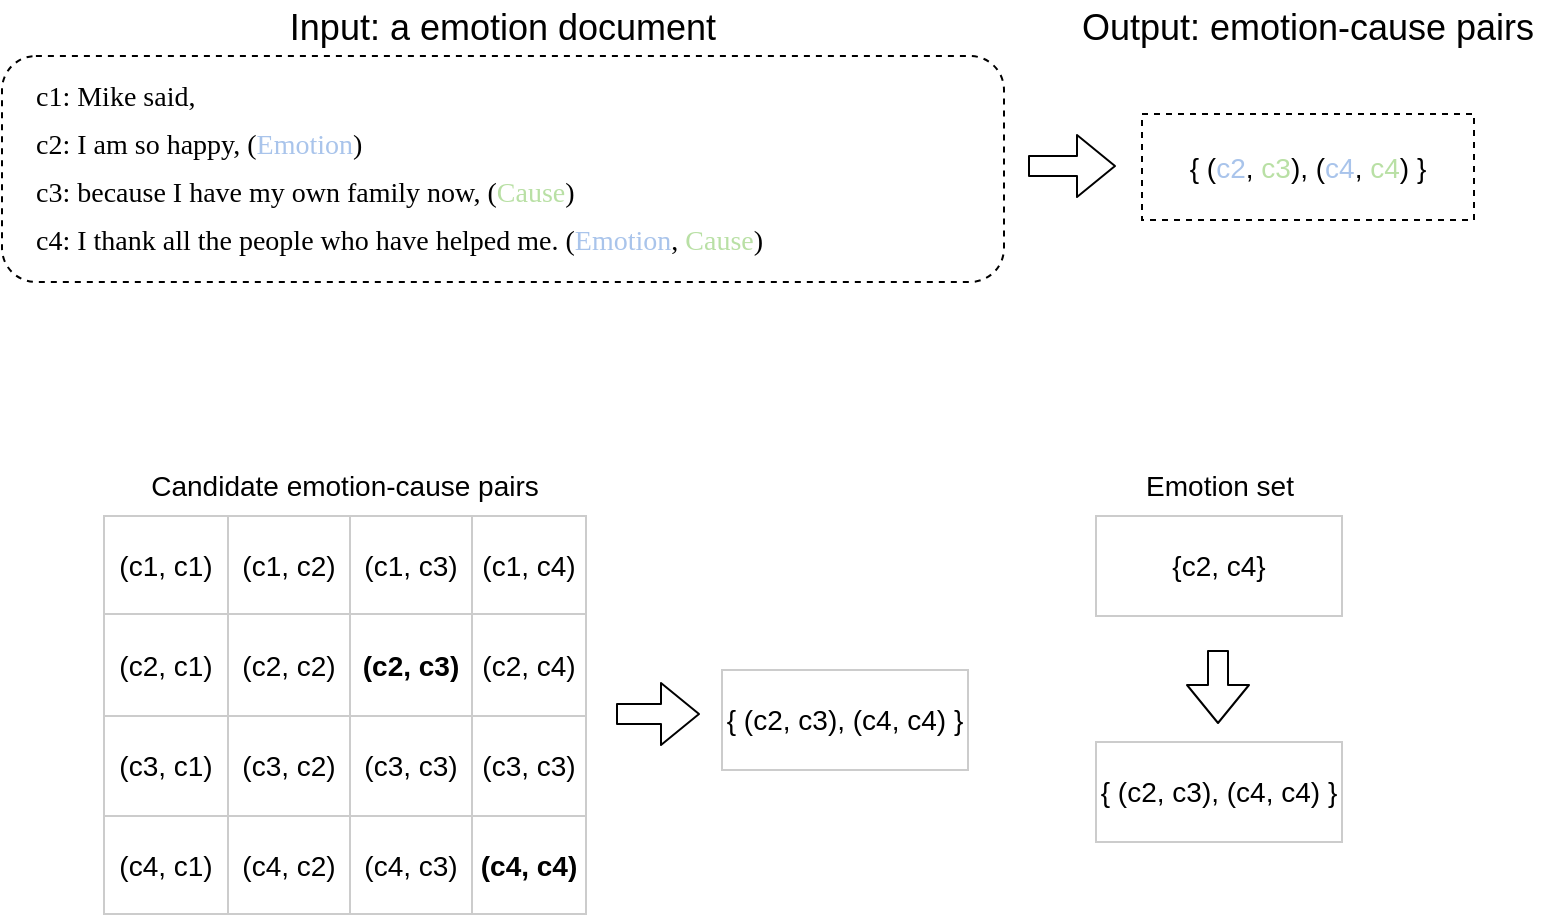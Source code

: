 <mxfile version="14.8.6" type="github">
  <diagram id="4_BCtRtNaMnRbEcq8JJH" name="Page-1">
    <mxGraphModel dx="748" dy="408" grid="0" gridSize="10" guides="1" tooltips="1" connect="1" arrows="1" fold="1" page="1" pageScale="1" pageWidth="827" pageHeight="1169" background="none" math="0" shadow="0">
      <root>
        <mxCell id="0" />
        <mxCell id="1" parent="0" />
        <mxCell id="9JfLr56fLFELNTdt5D4B-2" value="" style="rounded=1;whiteSpace=wrap;html=1;dashed=1;strokeWidth=1;perimeterSpacing=1;" parent="1" vertex="1">
          <mxGeometry x="33" y="86" width="501" height="113" as="geometry" />
        </mxCell>
        <mxCell id="9JfLr56fLFELNTdt5D4B-1" value="&lt;p&gt;&lt;font face=&quot;Verdana&quot; style=&quot;line-height: 200%&quot;&gt;&lt;font style=&quot;font-size: 14px&quot;&gt;&lt;font&gt;c1: Mike said,&lt;br&gt;&lt;/font&gt;&lt;font&gt;c2: I am so happy, (&lt;font color=&quot;#a9c4eb&quot;&gt;Emotion&lt;/font&gt;)&lt;br&gt;&lt;/font&gt;&lt;font&gt;c3: because I have my own family now, (&lt;font color=&quot;#b9e0a5&quot;&gt;Cause&lt;/font&gt;)&lt;br&gt;&lt;/font&gt;&lt;font&gt;c4: I thank all the people who have helped me. (&lt;font color=&quot;#a9c4eb&quot;&gt;Emotion&lt;/font&gt;,&lt;font color=&quot;#ea6b66&quot;&gt; &lt;/font&gt;&lt;font color=&quot;#b9e0a5&quot;&gt;Cause&lt;/font&gt;)&lt;/font&gt;&lt;/font&gt;&lt;br&gt;&lt;/font&gt;&lt;/p&gt;" style="text;html=1;strokeColor=none;fillColor=none;align=left;verticalAlign=middle;whiteSpace=wrap;rounded=0;strokeWidth=9;perimeterSpacing=1;" parent="1" vertex="1">
          <mxGeometry x="48" y="89" width="488" height="105" as="geometry" />
        </mxCell>
        <mxCell id="9JfLr56fLFELNTdt5D4B-5" value="&lt;font style=&quot;font-size: 18px&quot;&gt;Input: a emotion document&lt;/font&gt;" style="text;html=1;strokeColor=none;fillColor=none;align=center;verticalAlign=middle;whiteSpace=wrap;rounded=0;dashed=1;" parent="1" vertex="1">
          <mxGeometry x="162" y="58" width="243" height="28" as="geometry" />
        </mxCell>
        <mxCell id="9JfLr56fLFELNTdt5D4B-7" value="&lt;font style=&quot;font-size: 18px&quot;&gt;Output: emotion-cause pairs&lt;/font&gt;" style="text;html=1;strokeColor=none;fillColor=none;align=center;verticalAlign=middle;whiteSpace=wrap;rounded=0;dashed=1;" parent="1" vertex="1">
          <mxGeometry x="567" y="58" width="238" height="28" as="geometry" />
        </mxCell>
        <mxCell id="9JfLr56fLFELNTdt5D4B-13" value="&lt;font style=&quot;font-size: 14px&quot;&gt;{ (&lt;font color=&quot;#a9c4eb&quot;&gt;c2&lt;/font&gt;, &lt;font color=&quot;#b9e0a5&quot;&gt;c3&lt;/font&gt;), (&lt;font color=&quot;#a9c4eb&quot;&gt;c4&lt;/font&gt;, &lt;font color=&quot;#b9e0a5&quot;&gt;c4&lt;/font&gt;) }&lt;/font&gt;" style="rounded=0;whiteSpace=wrap;html=1;dashed=1;strokeWidth=1;" parent="1" vertex="1">
          <mxGeometry x="603" y="115" width="166" height="53" as="geometry" />
        </mxCell>
        <mxCell id="9JfLr56fLFELNTdt5D4B-15" value="" style="endArrow=classic;html=1;shape=flexArrow;" parent="1" edge="1">
          <mxGeometry width="50" height="50" relative="1" as="geometry">
            <mxPoint x="546" y="141" as="sourcePoint" />
            <mxPoint x="590" y="141" as="targetPoint" />
          </mxGeometry>
        </mxCell>
        <mxCell id="tjy2EWPSMk6jfCMkUfoy-2" value="" style="shape=table;startSize=0;container=1;collapsible=0;childLayout=tableLayout;strokeColor=#CCCCCC;" vertex="1" parent="1">
          <mxGeometry x="84" y="316" width="241" height="199" as="geometry" />
        </mxCell>
        <mxCell id="tjy2EWPSMk6jfCMkUfoy-3" value="" style="shape=partialRectangle;collapsible=0;dropTarget=0;pointerEvents=0;fillColor=none;top=0;left=0;bottom=0;right=0;points=[[0,0.5],[1,0.5]];portConstraint=eastwest;" vertex="1" parent="tjy2EWPSMk6jfCMkUfoy-2">
          <mxGeometry width="241" height="49" as="geometry" />
        </mxCell>
        <mxCell id="tjy2EWPSMk6jfCMkUfoy-4" value="&lt;font style=&quot;font-size: 14px&quot;&gt;(c1, c1)&lt;/font&gt;" style="shape=partialRectangle;html=1;whiteSpace=wrap;connectable=0;overflow=hidden;fillColor=none;top=0;left=0;bottom=0;right=0;" vertex="1" parent="tjy2EWPSMk6jfCMkUfoy-3">
          <mxGeometry width="62" height="49" as="geometry" />
        </mxCell>
        <mxCell id="tjy2EWPSMk6jfCMkUfoy-5" value="&lt;font style=&quot;font-size: 14px&quot;&gt;(c1, c2)&lt;/font&gt;" style="shape=partialRectangle;html=1;whiteSpace=wrap;connectable=0;overflow=hidden;fillColor=none;top=0;left=0;bottom=0;right=0;" vertex="1" parent="tjy2EWPSMk6jfCMkUfoy-3">
          <mxGeometry x="62" width="61" height="49" as="geometry" />
        </mxCell>
        <mxCell id="tjy2EWPSMk6jfCMkUfoy-6" value="&lt;span&gt;&lt;font style=&quot;font-size: 14px&quot;&gt;(c1, c3)&lt;/font&gt;&lt;/span&gt;" style="shape=partialRectangle;html=1;whiteSpace=wrap;connectable=0;overflow=hidden;fillColor=none;top=0;left=0;bottom=0;right=0;" vertex="1" parent="tjy2EWPSMk6jfCMkUfoy-3">
          <mxGeometry x="123" width="61" height="49" as="geometry" />
        </mxCell>
        <mxCell id="tjy2EWPSMk6jfCMkUfoy-7" value="&lt;span&gt;&lt;font style=&quot;font-size: 14px&quot;&gt;(c1, c4)&lt;/font&gt;&lt;/span&gt;" style="shape=partialRectangle;html=1;whiteSpace=wrap;connectable=0;overflow=hidden;fillColor=none;top=0;left=0;bottom=0;right=0;" vertex="1" parent="tjy2EWPSMk6jfCMkUfoy-3">
          <mxGeometry x="184" width="57" height="49" as="geometry" />
        </mxCell>
        <mxCell id="tjy2EWPSMk6jfCMkUfoy-8" value="" style="shape=partialRectangle;collapsible=0;dropTarget=0;pointerEvents=0;fillColor=none;top=0;left=0;bottom=0;right=0;points=[[0,0.5],[1,0.5]];portConstraint=eastwest;" vertex="1" parent="tjy2EWPSMk6jfCMkUfoy-2">
          <mxGeometry y="49" width="241" height="51" as="geometry" />
        </mxCell>
        <mxCell id="tjy2EWPSMk6jfCMkUfoy-9" value="&lt;font style=&quot;font-size: 14px&quot;&gt;(c2, c1)&lt;/font&gt;" style="shape=partialRectangle;html=1;whiteSpace=wrap;connectable=0;overflow=hidden;fillColor=none;top=0;left=0;bottom=0;right=0;" vertex="1" parent="tjy2EWPSMk6jfCMkUfoy-8">
          <mxGeometry width="62" height="51" as="geometry" />
        </mxCell>
        <mxCell id="tjy2EWPSMk6jfCMkUfoy-10" value="&lt;span style=&quot;font-size: 14px&quot;&gt;(c2, c2)&lt;/span&gt;" style="shape=partialRectangle;html=1;whiteSpace=wrap;connectable=0;overflow=hidden;fillColor=none;top=0;left=0;bottom=0;right=0;" vertex="1" parent="tjy2EWPSMk6jfCMkUfoy-8">
          <mxGeometry x="62" width="61" height="51" as="geometry" />
        </mxCell>
        <mxCell id="tjy2EWPSMk6jfCMkUfoy-11" value="&lt;span style=&quot;font-size: 14px&quot;&gt;&lt;b&gt;(c2, c3)&lt;/b&gt;&lt;/span&gt;" style="shape=partialRectangle;html=1;whiteSpace=wrap;connectable=0;overflow=hidden;fillColor=none;top=0;left=0;bottom=0;right=0;" vertex="1" parent="tjy2EWPSMk6jfCMkUfoy-8">
          <mxGeometry x="123" width="61" height="51" as="geometry" />
        </mxCell>
        <mxCell id="tjy2EWPSMk6jfCMkUfoy-12" value="&lt;span style=&quot;font-size: 14px&quot;&gt;(c2, c4)&lt;/span&gt;" style="shape=partialRectangle;html=1;whiteSpace=wrap;connectable=0;overflow=hidden;fillColor=none;top=0;left=0;bottom=0;right=0;" vertex="1" parent="tjy2EWPSMk6jfCMkUfoy-8">
          <mxGeometry x="184" width="57" height="51" as="geometry" />
        </mxCell>
        <mxCell id="tjy2EWPSMk6jfCMkUfoy-13" value="" style="shape=partialRectangle;collapsible=0;dropTarget=0;pointerEvents=0;fillColor=none;top=0;left=0;bottom=0;right=0;points=[[0,0.5],[1,0.5]];portConstraint=eastwest;" vertex="1" parent="tjy2EWPSMk6jfCMkUfoy-2">
          <mxGeometry y="100" width="241" height="50" as="geometry" />
        </mxCell>
        <mxCell id="tjy2EWPSMk6jfCMkUfoy-14" value="&lt;span style=&quot;font-size: 14px&quot;&gt;(c3, c1)&lt;/span&gt;" style="shape=partialRectangle;html=1;whiteSpace=wrap;connectable=0;overflow=hidden;fillColor=none;top=0;left=0;bottom=0;right=0;" vertex="1" parent="tjy2EWPSMk6jfCMkUfoy-13">
          <mxGeometry width="62" height="50" as="geometry" />
        </mxCell>
        <mxCell id="tjy2EWPSMk6jfCMkUfoy-15" value="&lt;span style=&quot;font-size: 14px&quot;&gt;(c3, c2)&lt;/span&gt;" style="shape=partialRectangle;html=1;whiteSpace=wrap;connectable=0;overflow=hidden;fillColor=none;top=0;left=0;bottom=0;right=0;" vertex="1" parent="tjy2EWPSMk6jfCMkUfoy-13">
          <mxGeometry x="62" width="61" height="50" as="geometry" />
        </mxCell>
        <mxCell id="tjy2EWPSMk6jfCMkUfoy-16" value="&lt;span style=&quot;font-size: 14px&quot;&gt;(c3, c3)&lt;/span&gt;" style="shape=partialRectangle;html=1;whiteSpace=wrap;connectable=0;overflow=hidden;fillColor=none;top=0;left=0;bottom=0;right=0;" vertex="1" parent="tjy2EWPSMk6jfCMkUfoy-13">
          <mxGeometry x="123" width="61" height="50" as="geometry" />
        </mxCell>
        <mxCell id="tjy2EWPSMk6jfCMkUfoy-17" value="&lt;span style=&quot;font-size: 14px&quot;&gt;(c3, c3)&lt;/span&gt;" style="shape=partialRectangle;html=1;whiteSpace=wrap;connectable=0;overflow=hidden;fillColor=none;top=0;left=0;bottom=0;right=0;" vertex="1" parent="tjy2EWPSMk6jfCMkUfoy-13">
          <mxGeometry x="184" width="57" height="50" as="geometry" />
        </mxCell>
        <mxCell id="tjy2EWPSMk6jfCMkUfoy-18" value="" style="shape=partialRectangle;collapsible=0;dropTarget=0;pointerEvents=0;fillColor=none;top=0;left=0;bottom=0;right=0;points=[[0,0.5],[1,0.5]];portConstraint=eastwest;" vertex="1" parent="tjy2EWPSMk6jfCMkUfoy-2">
          <mxGeometry y="150" width="241" height="49" as="geometry" />
        </mxCell>
        <mxCell id="tjy2EWPSMk6jfCMkUfoy-19" value="&lt;span style=&quot;font-size: 14px&quot;&gt;(c4, c1)&lt;/span&gt;" style="shape=partialRectangle;html=1;whiteSpace=wrap;connectable=0;overflow=hidden;fillColor=none;top=0;left=0;bottom=0;right=0;" vertex="1" parent="tjy2EWPSMk6jfCMkUfoy-18">
          <mxGeometry width="62" height="49" as="geometry" />
        </mxCell>
        <mxCell id="tjy2EWPSMk6jfCMkUfoy-20" value="&lt;span style=&quot;font-size: 14px&quot;&gt;(c4, c2)&lt;/span&gt;" style="shape=partialRectangle;html=1;whiteSpace=wrap;connectable=0;overflow=hidden;fillColor=none;top=0;left=0;bottom=0;right=0;" vertex="1" parent="tjy2EWPSMk6jfCMkUfoy-18">
          <mxGeometry x="62" width="61" height="49" as="geometry" />
        </mxCell>
        <mxCell id="tjy2EWPSMk6jfCMkUfoy-21" value="&lt;span style=&quot;font-size: 14px&quot;&gt;(c4, c3)&lt;/span&gt;" style="shape=partialRectangle;html=1;whiteSpace=wrap;connectable=0;overflow=hidden;fillColor=none;top=0;left=0;bottom=0;right=0;" vertex="1" parent="tjy2EWPSMk6jfCMkUfoy-18">
          <mxGeometry x="123" width="61" height="49" as="geometry" />
        </mxCell>
        <mxCell id="tjy2EWPSMk6jfCMkUfoy-22" value="&lt;span style=&quot;font-size: 14px&quot;&gt;&lt;b&gt;(c4, c4)&lt;/b&gt;&lt;/span&gt;" style="shape=partialRectangle;html=1;whiteSpace=wrap;connectable=0;overflow=hidden;fillColor=none;top=0;left=0;bottom=0;right=0;" vertex="1" parent="tjy2EWPSMk6jfCMkUfoy-18">
          <mxGeometry x="184" width="57" height="49" as="geometry" />
        </mxCell>
        <mxCell id="tjy2EWPSMk6jfCMkUfoy-28" value="" style="endArrow=classic;html=1;shape=flexArrow;" edge="1" parent="1">
          <mxGeometry width="50" height="50" relative="1" as="geometry">
            <mxPoint x="340" y="415" as="sourcePoint" />
            <mxPoint x="382" y="415" as="targetPoint" />
          </mxGeometry>
        </mxCell>
        <mxCell id="tjy2EWPSMk6jfCMkUfoy-29" value="&lt;font style=&quot;font-size: 14px&quot;&gt;{ (c2, c3), (c4, c4) }&lt;/font&gt;" style="rounded=0;whiteSpace=wrap;html=1;strokeWidth=1;strokeColor=#CCCCCC;" vertex="1" parent="1">
          <mxGeometry x="393" y="393" width="123" height="50" as="geometry" />
        </mxCell>
        <mxCell id="tjy2EWPSMk6jfCMkUfoy-30" value="&lt;font style=&quot;font-size: 14px&quot;&gt;{c2, c4}&lt;/font&gt;" style="rounded=0;whiteSpace=wrap;html=1;strokeWidth=1;strokeColor=#CCCCCC;" vertex="1" parent="1">
          <mxGeometry x="580" y="316" width="123" height="50" as="geometry" />
        </mxCell>
        <mxCell id="tjy2EWPSMk6jfCMkUfoy-31" value="&lt;font style=&quot;font-size: 14px&quot;&gt;Emotion set&lt;/font&gt;" style="text;html=1;strokeColor=none;fillColor=none;align=center;verticalAlign=middle;whiteSpace=wrap;rounded=0;" vertex="1" parent="1">
          <mxGeometry x="603.5" y="291" width="76" height="20" as="geometry" />
        </mxCell>
        <mxCell id="tjy2EWPSMk6jfCMkUfoy-33" value="&lt;font style=&quot;font-size: 14px&quot;&gt;Candidate emotion-cause pairs&lt;/font&gt;" style="text;html=1;strokeColor=none;fillColor=none;align=center;verticalAlign=middle;whiteSpace=wrap;rounded=0;rotation=0;" vertex="1" parent="1">
          <mxGeometry x="98" y="291" width="213" height="20" as="geometry" />
        </mxCell>
        <mxCell id="tjy2EWPSMk6jfCMkUfoy-34" value="" style="endArrow=classic;html=1;shape=flexArrow;" edge="1" parent="1">
          <mxGeometry width="50" height="50" relative="1" as="geometry">
            <mxPoint x="641" y="383" as="sourcePoint" />
            <mxPoint x="641" y="420" as="targetPoint" />
          </mxGeometry>
        </mxCell>
        <mxCell id="tjy2EWPSMk6jfCMkUfoy-35" value="&lt;font style=&quot;font-size: 14px&quot;&gt;{ (c2, c3), (c4, c4) }&lt;/font&gt;" style="rounded=0;whiteSpace=wrap;html=1;strokeWidth=1;strokeColor=#CCCCCC;" vertex="1" parent="1">
          <mxGeometry x="580" y="429" width="123" height="50" as="geometry" />
        </mxCell>
      </root>
    </mxGraphModel>
  </diagram>
</mxfile>
